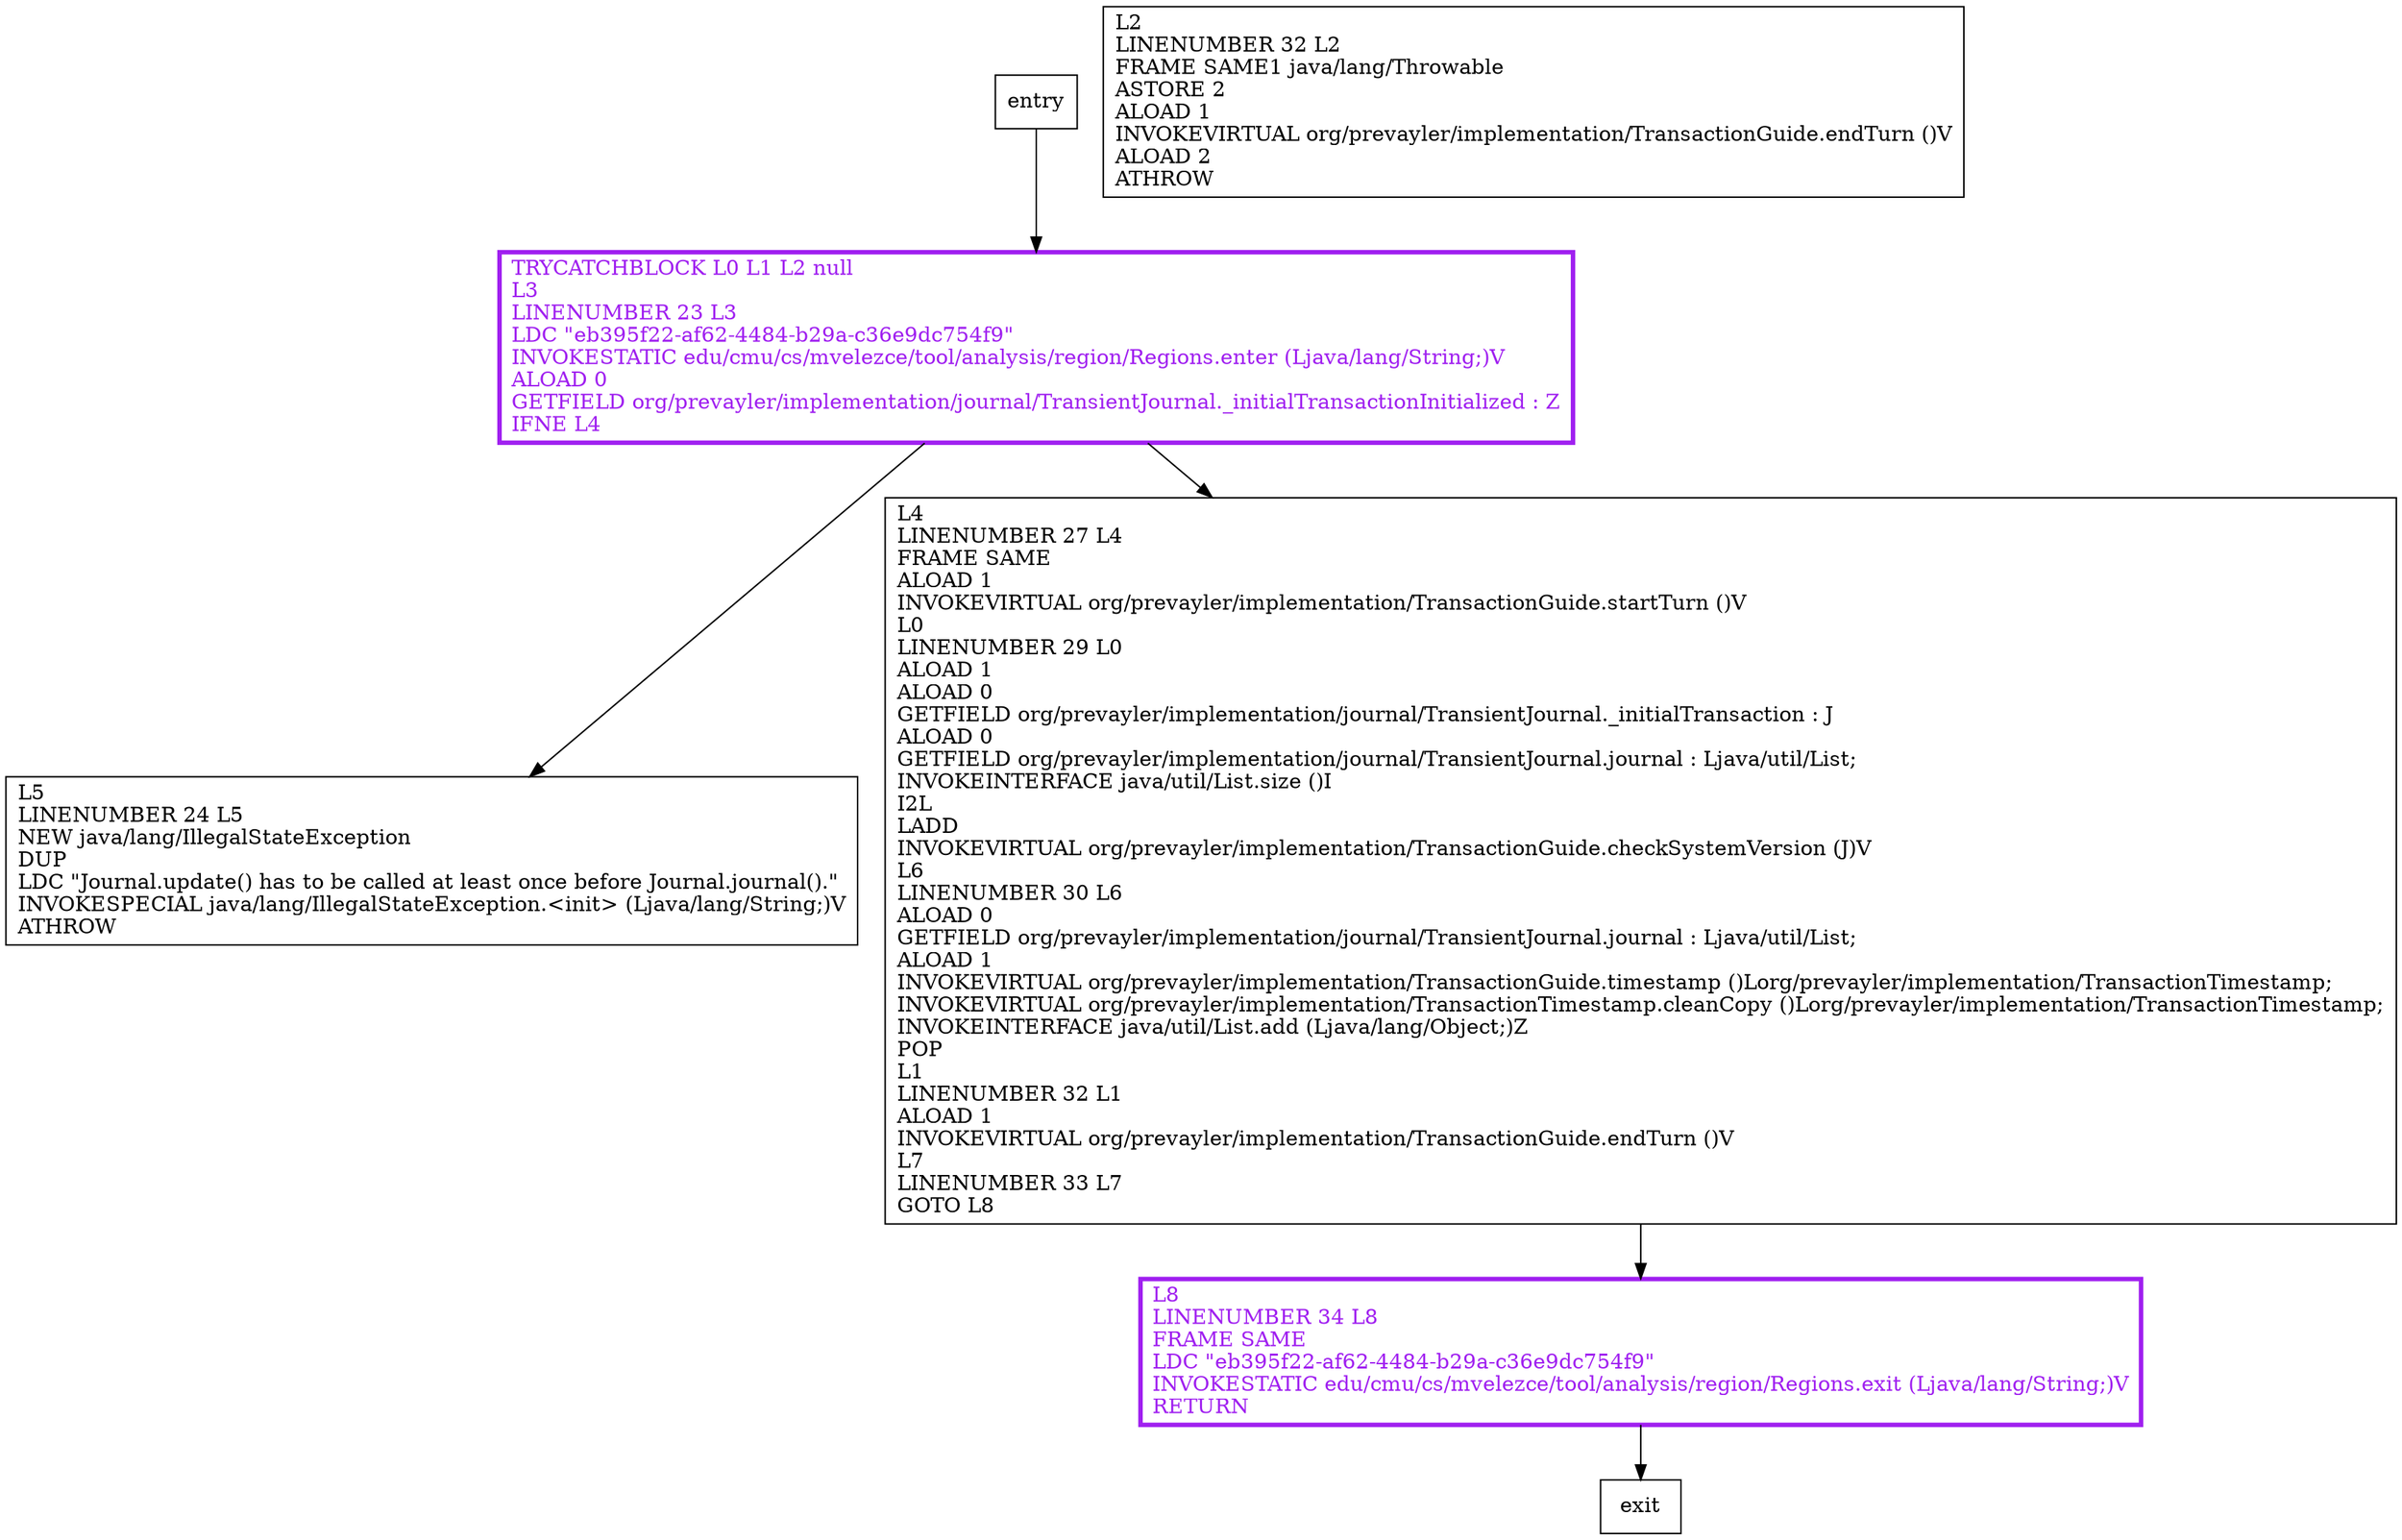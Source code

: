 digraph append {
node [shape=record];
748950518 [label="L8\lLINENUMBER 34 L8\lFRAME SAME\lLDC \"eb395f22-af62-4484-b29a-c36e9dc754f9\"\lINVOKESTATIC edu/cmu/cs/mvelezce/tool/analysis/region/Regions.exit (Ljava/lang/String;)V\lRETURN\l"];
926299891 [label="L5\lLINENUMBER 24 L5\lNEW java/lang/IllegalStateException\lDUP\lLDC \"Journal.update() has to be called at least once before Journal.journal().\"\lINVOKESPECIAL java/lang/IllegalStateException.\<init\> (Ljava/lang/String;)V\lATHROW\l"];
426551329 [label="L4\lLINENUMBER 27 L4\lFRAME SAME\lALOAD 1\lINVOKEVIRTUAL org/prevayler/implementation/TransactionGuide.startTurn ()V\lL0\lLINENUMBER 29 L0\lALOAD 1\lALOAD 0\lGETFIELD org/prevayler/implementation/journal/TransientJournal._initialTransaction : J\lALOAD 0\lGETFIELD org/prevayler/implementation/journal/TransientJournal.journal : Ljava/util/List;\lINVOKEINTERFACE java/util/List.size ()I\lI2L\lLADD\lINVOKEVIRTUAL org/prevayler/implementation/TransactionGuide.checkSystemVersion (J)V\lL6\lLINENUMBER 30 L6\lALOAD 0\lGETFIELD org/prevayler/implementation/journal/TransientJournal.journal : Ljava/util/List;\lALOAD 1\lINVOKEVIRTUAL org/prevayler/implementation/TransactionGuide.timestamp ()Lorg/prevayler/implementation/TransactionTimestamp;\lINVOKEVIRTUAL org/prevayler/implementation/TransactionTimestamp.cleanCopy ()Lorg/prevayler/implementation/TransactionTimestamp;\lINVOKEINTERFACE java/util/List.add (Ljava/lang/Object;)Z\lPOP\lL1\lLINENUMBER 32 L1\lALOAD 1\lINVOKEVIRTUAL org/prevayler/implementation/TransactionGuide.endTurn ()V\lL7\lLINENUMBER 33 L7\lGOTO L8\l"];
694971585 [label="TRYCATCHBLOCK L0 L1 L2 null\lL3\lLINENUMBER 23 L3\lLDC \"eb395f22-af62-4484-b29a-c36e9dc754f9\"\lINVOKESTATIC edu/cmu/cs/mvelezce/tool/analysis/region/Regions.enter (Ljava/lang/String;)V\lALOAD 0\lGETFIELD org/prevayler/implementation/journal/TransientJournal._initialTransactionInitialized : Z\lIFNE L4\l"];
1726249159 [label="L2\lLINENUMBER 32 L2\lFRAME SAME1 java/lang/Throwable\lASTORE 2\lALOAD 1\lINVOKEVIRTUAL org/prevayler/implementation/TransactionGuide.endTurn ()V\lALOAD 2\lATHROW\l"];
entry;
exit;
748950518 -> exit;
entry -> 694971585;
426551329 -> 748950518;
694971585 -> 926299891;
694971585 -> 426551329;
748950518[fontcolor="purple", penwidth=3, color="purple"];
694971585[fontcolor="purple", penwidth=3, color="purple"];
}

